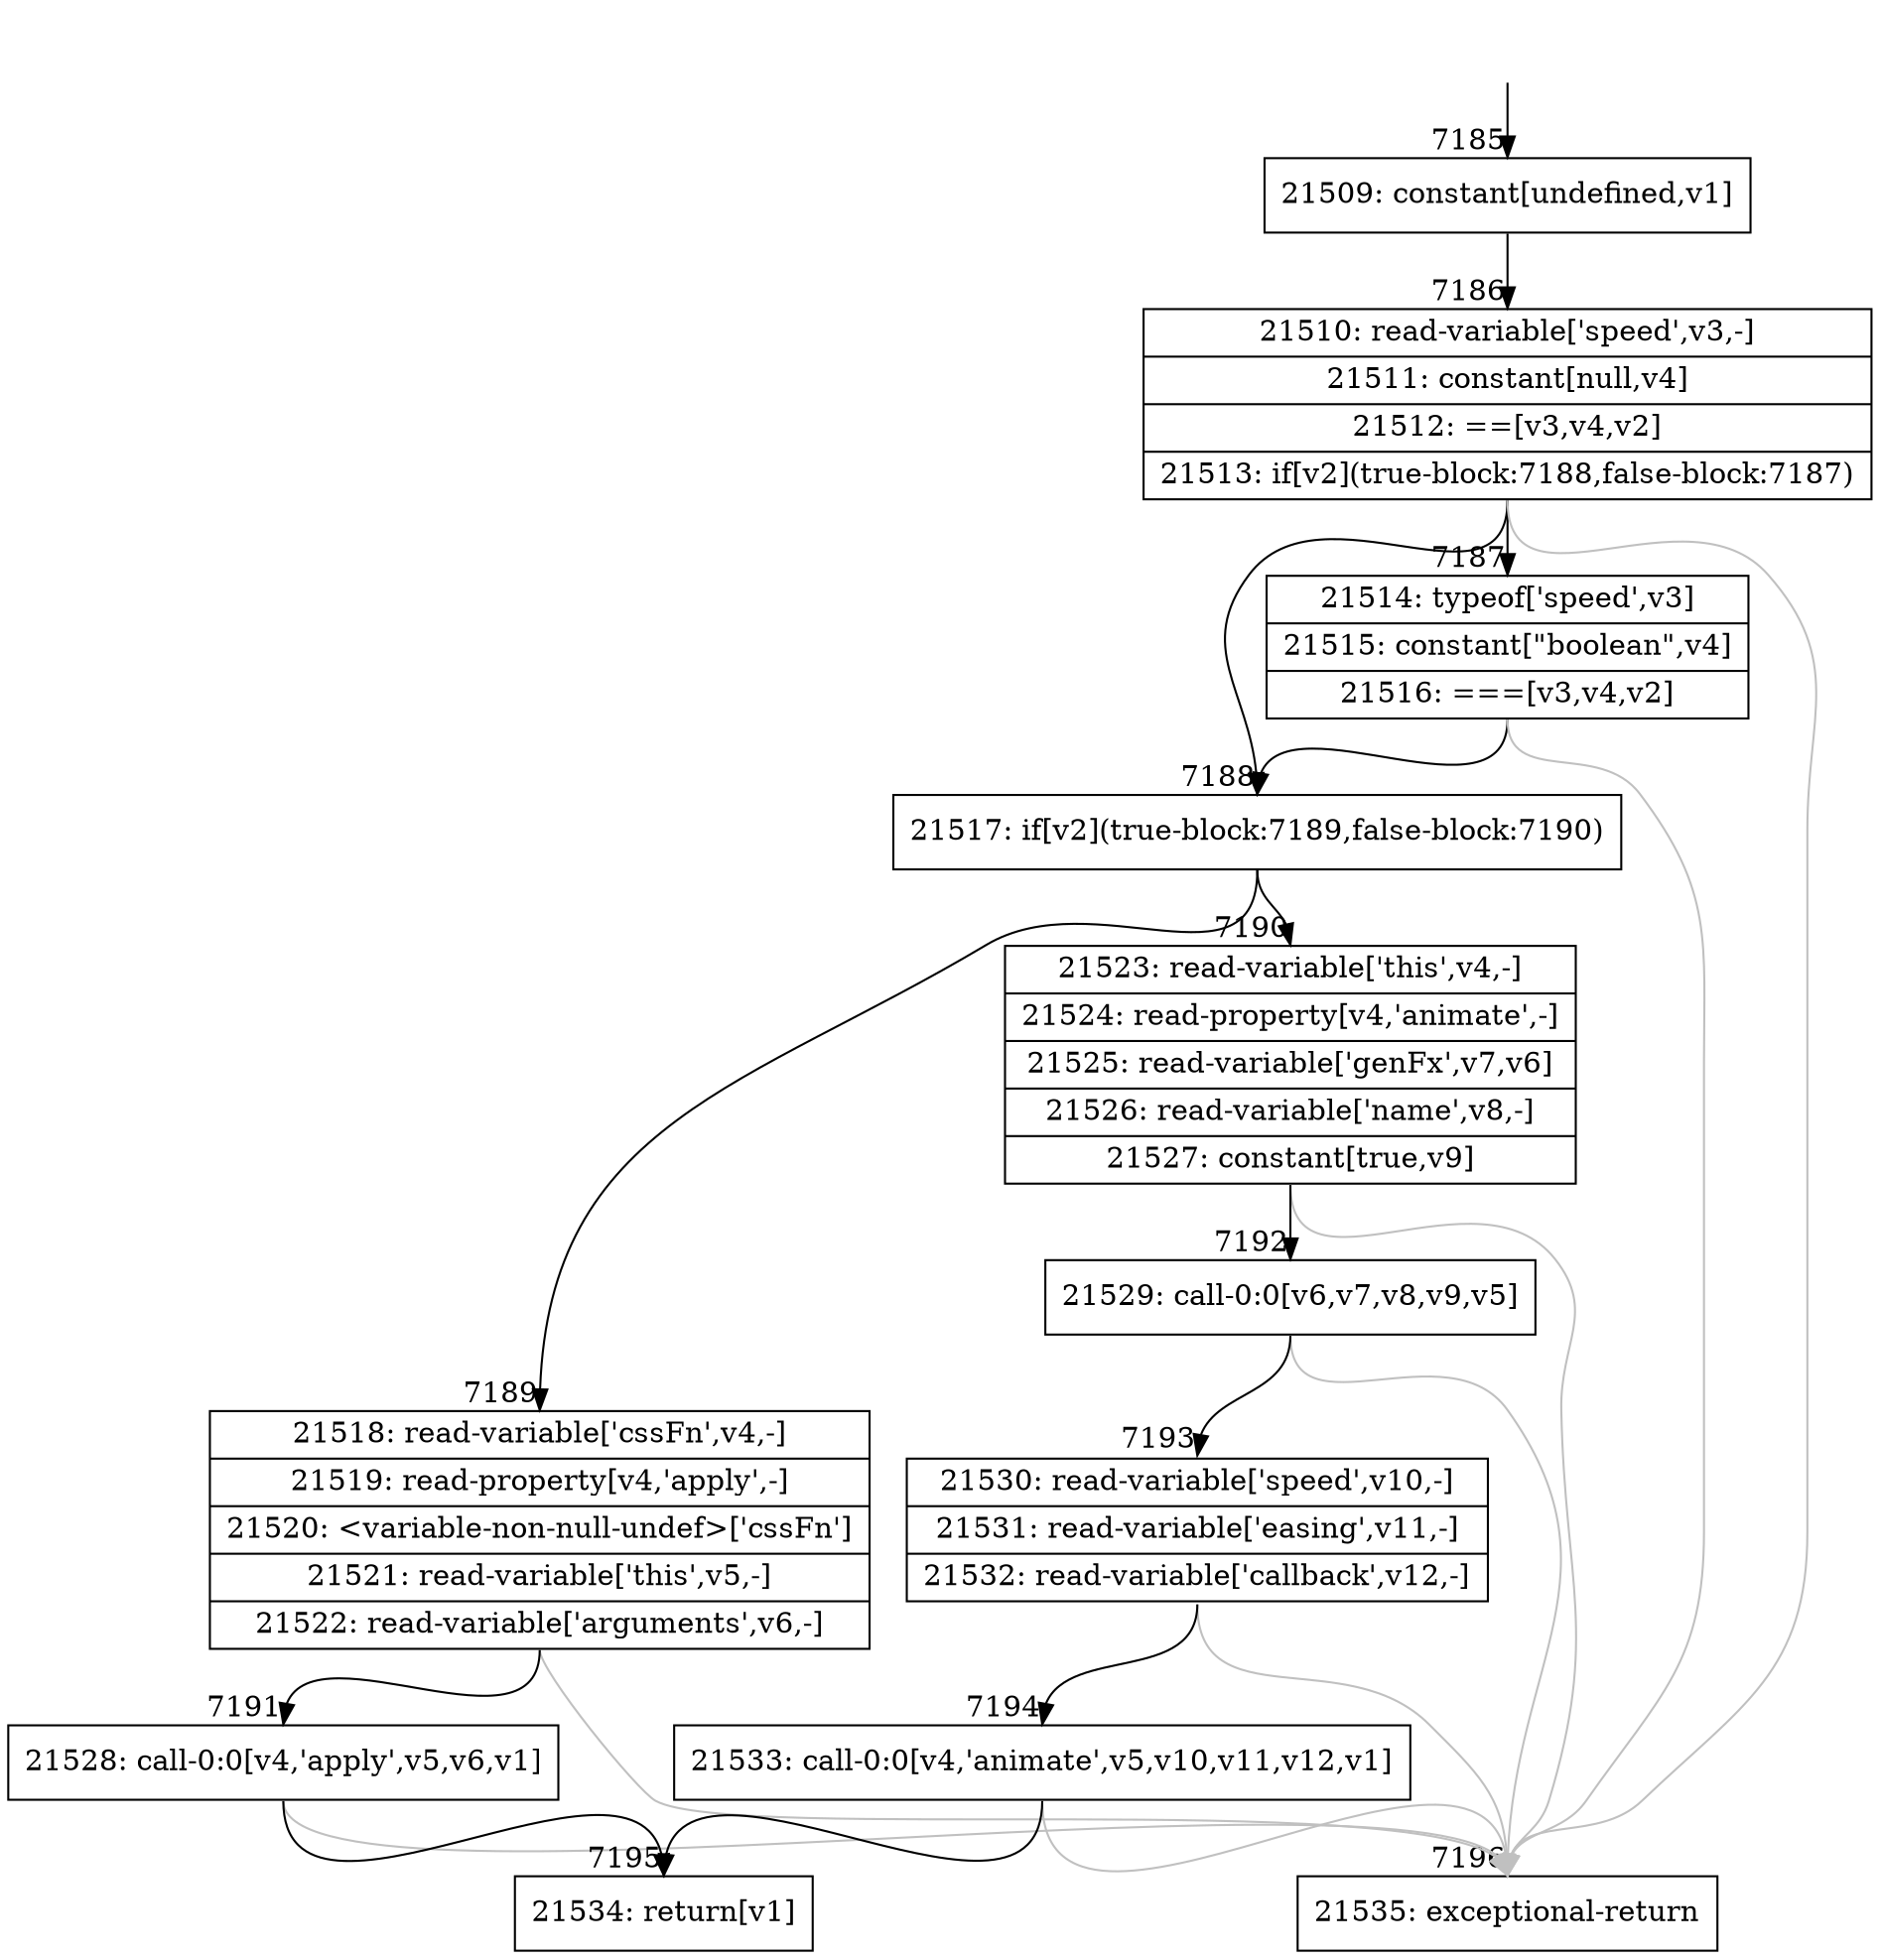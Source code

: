digraph {
rankdir="TD"
BB_entry439[shape=none,label=""];
BB_entry439 -> BB7185 [tailport=s, headport=n, headlabel="    7185"]
BB7185 [shape=record label="{21509: constant[undefined,v1]}" ] 
BB7185 -> BB7186 [tailport=s, headport=n, headlabel="      7186"]
BB7186 [shape=record label="{21510: read-variable['speed',v3,-]|21511: constant[null,v4]|21512: ==[v3,v4,v2]|21513: if[v2](true-block:7188,false-block:7187)}" ] 
BB7186 -> BB7188 [tailport=s, headport=n, headlabel="      7188"]
BB7186 -> BB7187 [tailport=s, headport=n, headlabel="      7187"]
BB7186 -> BB7196 [tailport=s, headport=n, color=gray, headlabel="      7196"]
BB7187 [shape=record label="{21514: typeof['speed',v3]|21515: constant[\"boolean\",v4]|21516: ===[v3,v4,v2]}" ] 
BB7187 -> BB7188 [tailport=s, headport=n]
BB7187 -> BB7196 [tailport=s, headport=n, color=gray]
BB7188 [shape=record label="{21517: if[v2](true-block:7189,false-block:7190)}" ] 
BB7188 -> BB7189 [tailport=s, headport=n, headlabel="      7189"]
BB7188 -> BB7190 [tailport=s, headport=n, headlabel="      7190"]
BB7189 [shape=record label="{21518: read-variable['cssFn',v4,-]|21519: read-property[v4,'apply',-]|21520: \<variable-non-null-undef\>['cssFn']|21521: read-variable['this',v5,-]|21522: read-variable['arguments',v6,-]}" ] 
BB7189 -> BB7191 [tailport=s, headport=n, headlabel="      7191"]
BB7189 -> BB7196 [tailport=s, headport=n, color=gray]
BB7190 [shape=record label="{21523: read-variable['this',v4,-]|21524: read-property[v4,'animate',-]|21525: read-variable['genFx',v7,v6]|21526: read-variable['name',v8,-]|21527: constant[true,v9]}" ] 
BB7190 -> BB7192 [tailport=s, headport=n, headlabel="      7192"]
BB7190 -> BB7196 [tailport=s, headport=n, color=gray]
BB7191 [shape=record label="{21528: call-0:0[v4,'apply',v5,v6,v1]}" ] 
BB7191 -> BB7195 [tailport=s, headport=n, headlabel="      7195"]
BB7191 -> BB7196 [tailport=s, headport=n, color=gray]
BB7192 [shape=record label="{21529: call-0:0[v6,v7,v8,v9,v5]}" ] 
BB7192 -> BB7193 [tailport=s, headport=n, headlabel="      7193"]
BB7192 -> BB7196 [tailport=s, headport=n, color=gray]
BB7193 [shape=record label="{21530: read-variable['speed',v10,-]|21531: read-variable['easing',v11,-]|21532: read-variable['callback',v12,-]}" ] 
BB7193 -> BB7194 [tailport=s, headport=n, headlabel="      7194"]
BB7193 -> BB7196 [tailport=s, headport=n, color=gray]
BB7194 [shape=record label="{21533: call-0:0[v4,'animate',v5,v10,v11,v12,v1]}" ] 
BB7194 -> BB7195 [tailport=s, headport=n]
BB7194 -> BB7196 [tailport=s, headport=n, color=gray]
BB7195 [shape=record label="{21534: return[v1]}" ] 
BB7196 [shape=record label="{21535: exceptional-return}" ] 
}
